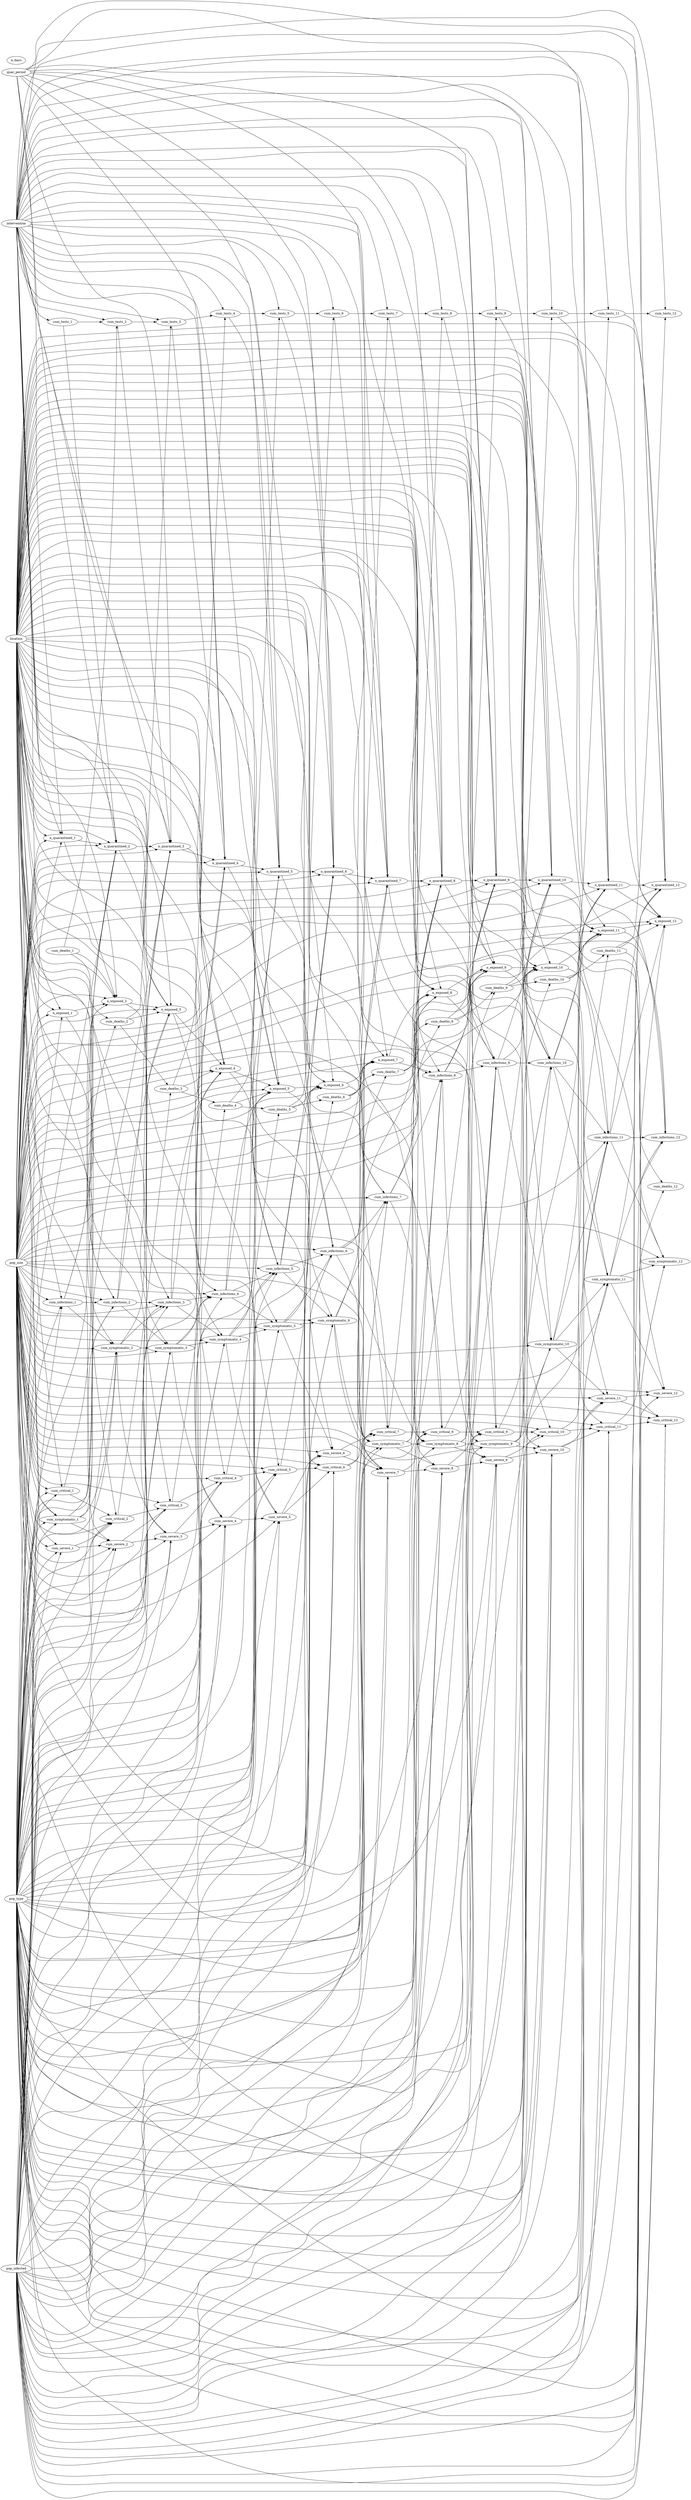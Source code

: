 digraph "" {
	graph [newrank=True,
		rankdir=LR
	];
	{
		graph [graph_name=cluster_inputs,
			label=inputs
		];
		quar_period;
		pop_type;
		pop_size;
		pop_infected;
		location;
		intervention;
		n_days;
	}
	{
		graph [graph_name=cluster_1,
			label=<t<sub>0</sub>>
		];
		n_quarantined_1;
		n_exposed_1;
		cum_infections_1;
		cum_symptomatic_1;
		cum_severe_1;
		cum_critical_1;
		cum_tests_1;
		cum_deaths_1;
	}
	{
		graph [graph_name=cluster_2,
			label=<t<sub>2</sub>>
		];
		cum_tests_2;
		n_quarantined_2;
		n_exposed_2;
		cum_infections_2;
		cum_symptomatic_2;
		cum_severe_2;
		cum_critical_2;
		cum_deaths_2;
	}
	{
		graph [graph_name=cluster_3,
			label=<t<sub>3</sub>>
		];
		cum_tests_3;
		n_quarantined_3;
		n_exposed_3;
		cum_infections_3;
		cum_symptomatic_3;
		cum_severe_3;
		cum_critical_3;
		cum_deaths_3;
	}
	{
		graph [graph_name=cluster_4,
			label=<t<sub>4</sub>>
		];
		cum_tests_4;
		n_quarantined_4;
		n_exposed_4;
		cum_infections_4;
		cum_symptomatic_4;
		cum_severe_4;
		cum_critical_4;
		cum_deaths_4;
	}
	{
		graph [graph_name=cluster_5,
			label=<t<sub>5</sub>>
		];
		cum_tests_5;
		n_quarantined_5;
		n_exposed_5;
		cum_infections_5;
		cum_symptomatic_5;
		cum_severe_5;
		cum_critical_5;
		cum_deaths_5;
	}
	{
		graph [graph_name=cluster_6,
			label=<t<sub>6</sub>>
		];
		cum_tests_6;
		n_quarantined_6;
		n_exposed_6;
		cum_infections_6;
		cum_symptomatic_6;
		cum_severe_6;
		cum_critical_6;
		cum_deaths_6;
	}
	{
		graph [graph_name=cluster_7,
			label=<t<sub>7</sub>>
		];
		cum_tests_7;
		n_quarantined_7;
		n_exposed_7;
		cum_infections_7;
		cum_symptomatic_7;
		cum_severe_7;
		cum_critical_7;
		cum_deaths_7;
	}
	{
		graph [graph_name=cluster_8,
			label=<t<sub>8</sub>>
		];
		cum_tests_8;
		n_quarantined_8;
		n_exposed_8;
		cum_infections_8;
		cum_symptomatic_8;
		cum_severe_8;
		cum_critical_8;
		cum_deaths_8;
	}
	{
		graph [graph_name=cluster_9,
			label=<t<sub>9</sub>>
		];
		cum_tests_9;
		n_quarantined_9;
		n_exposed_9;
		cum_infections_9;
		cum_symptomatic_9;
		cum_severe_9;
		cum_critical_9;
		cum_deaths_9;
	}
	{
		graph [graph_name=cluster_10,
			label=<t<sub>10</sub>>
		];
		cum_tests_10;
		n_quarantined_10;
		n_exposed_10;
		cum_infections_10;
		cum_symptomatic_10;
		cum_severe_10;
		cum_critical_10;
		cum_deaths_10;
	}
	{
		graph [graph_name=cluster_11,
			label=<t<sub>11</sub>>
		];
		cum_tests_11;
		n_quarantined_11;
		n_exposed_11;
		cum_infections_11;
		cum_symptomatic_11;
		cum_severe_11;
		cum_critical_11;
		cum_deaths_11;
	}
	{
		graph [graph_name=cluster_12,
			label=<t<sub>12</sub>>
		];
		cum_tests_12;
		n_quarantined_12;
		n_exposed_12;
		cum_infections_12;
		cum_symptomatic_12;
		cum_severe_12;
		cum_critical_12;
		cum_deaths_12;
	}
	quar_period -> n_quarantined_1;
	quar_period -> n_quarantined_2;
	quar_period -> n_quarantined_3;
	quar_period -> n_quarantined_4;
	quar_period -> n_quarantined_5;
	quar_period -> n_quarantined_6;
	quar_period -> n_quarantined_7;
	quar_period -> n_quarantined_8;
	quar_period -> n_quarantined_9;
	quar_period -> n_quarantined_10;
	quar_period -> n_quarantined_11;
	quar_period -> n_quarantined_12;
	n_quarantined_1 -> n_quarantined_2;
	n_quarantined_1 -> n_exposed_2;
	pop_type -> n_quarantined_1;
	pop_type -> n_exposed_1;
	pop_type -> cum_infections_1;
	pop_type -> cum_symptomatic_1;
	pop_type -> cum_severe_1;
	pop_type -> cum_critical_1;
	pop_type -> n_quarantined_2;
	pop_type -> n_exposed_2;
	pop_type -> cum_infections_2;
	pop_type -> cum_symptomatic_2;
	pop_type -> cum_severe_2;
	pop_type -> cum_critical_2;
	pop_type -> n_quarantined_3;
	pop_type -> n_exposed_3;
	pop_type -> cum_infections_3;
	pop_type -> cum_symptomatic_3;
	pop_type -> cum_severe_3;
	pop_type -> cum_critical_3;
	pop_type -> n_quarantined_4;
	pop_type -> n_exposed_4;
	pop_type -> cum_infections_4;
	pop_type -> cum_symptomatic_4;
	pop_type -> cum_severe_4;
	pop_type -> cum_critical_4;
	pop_type -> n_quarantined_5;
	pop_type -> n_exposed_5;
	pop_type -> cum_infections_5;
	pop_type -> cum_symptomatic_5;
	pop_type -> cum_severe_5;
	pop_type -> cum_critical_5;
	pop_type -> n_quarantined_6;
	pop_type -> n_exposed_6;
	pop_type -> cum_infections_6;
	pop_type -> cum_symptomatic_6;
	pop_type -> cum_severe_6;
	pop_type -> cum_critical_6;
	pop_type -> n_quarantined_7;
	pop_type -> n_exposed_7;
	pop_type -> cum_infections_7;
	pop_type -> cum_symptomatic_7;
	pop_type -> cum_severe_7;
	pop_type -> cum_critical_7;
	pop_type -> n_quarantined_8;
	pop_type -> n_exposed_8;
	pop_type -> cum_infections_8;
	pop_type -> cum_symptomatic_8;
	pop_type -> cum_severe_8;
	pop_type -> cum_critical_8;
	pop_type -> n_quarantined_9;
	pop_type -> n_exposed_9;
	pop_type -> cum_infections_9;
	pop_type -> cum_symptomatic_9;
	pop_type -> cum_severe_9;
	pop_type -> cum_critical_9;
	pop_type -> n_quarantined_10;
	pop_type -> n_exposed_10;
	pop_type -> cum_infections_10;
	pop_type -> cum_symptomatic_10;
	pop_type -> cum_severe_10;
	pop_type -> cum_critical_10;
	pop_type -> n_quarantined_11;
	pop_type -> n_exposed_11;
	pop_type -> cum_infections_11;
	pop_type -> cum_symptomatic_11;
	pop_type -> cum_severe_11;
	pop_type -> cum_critical_11;
	pop_type -> n_quarantined_12;
	pop_type -> n_exposed_12;
	pop_type -> cum_infections_12;
	pop_type -> cum_symptomatic_12;
	pop_type -> cum_severe_12;
	pop_type -> cum_critical_12;
	n_exposed_1 -> n_exposed_2;
	n_exposed_1 -> cum_infections_2;
	cum_infections_1 -> n_quarantined_2;
	cum_infections_1 -> n_exposed_2;
	cum_infections_1 -> cum_infections_2;
	cum_infections_1 -> cum_symptomatic_2;
	cum_symptomatic_1 -> n_quarantined_2;
	cum_symptomatic_1 -> cum_infections_2;
	cum_symptomatic_1 -> cum_symptomatic_2;
	cum_symptomatic_1 -> cum_severe_2;
	cum_severe_1 -> cum_severe_2;
	cum_severe_1 -> cum_critical_2;
	cum_critical_1 -> cum_critical_2;
	cum_critical_1 -> cum_deaths_2;
	pop_size -> n_quarantined_1;
	pop_size -> n_exposed_1;
	pop_size -> cum_infections_1;
	pop_size -> cum_symptomatic_1;
	pop_size -> cum_severe_1;
	pop_size -> cum_critical_1;
	pop_size -> n_quarantined_2;
	pop_size -> n_exposed_2;
	pop_size -> cum_infections_2;
	pop_size -> cum_symptomatic_2;
	pop_size -> cum_severe_2;
	pop_size -> cum_critical_2;
	pop_size -> n_quarantined_3;
	pop_size -> n_exposed_3;
	pop_size -> cum_infections_3;
	pop_size -> cum_symptomatic_3;
	pop_size -> cum_severe_3;
	pop_size -> cum_critical_3;
	pop_size -> n_quarantined_4;
	pop_size -> n_exposed_4;
	pop_size -> cum_infections_4;
	pop_size -> cum_symptomatic_4;
	pop_size -> cum_severe_4;
	pop_size -> cum_critical_4;
	pop_size -> n_quarantined_5;
	pop_size -> n_exposed_5;
	pop_size -> cum_infections_5;
	pop_size -> cum_symptomatic_5;
	pop_size -> cum_severe_5;
	pop_size -> cum_critical_5;
	pop_size -> n_quarantined_6;
	pop_size -> n_exposed_6;
	pop_size -> cum_infections_6;
	pop_size -> cum_symptomatic_6;
	pop_size -> cum_severe_6;
	pop_size -> cum_critical_6;
	pop_size -> n_quarantined_7;
	pop_size -> n_exposed_7;
	pop_size -> cum_infections_7;
	pop_size -> cum_symptomatic_7;
	pop_size -> cum_severe_7;
	pop_size -> cum_critical_7;
	pop_size -> n_quarantined_8;
	pop_size -> n_exposed_8;
	pop_size -> cum_infections_8;
	pop_size -> cum_symptomatic_8;
	pop_size -> cum_severe_8;
	pop_size -> cum_critical_8;
	pop_size -> n_quarantined_9;
	pop_size -> n_exposed_9;
	pop_size -> cum_infections_9;
	pop_size -> cum_symptomatic_9;
	pop_size -> cum_severe_9;
	pop_size -> cum_critical_9;
	pop_size -> n_quarantined_10;
	pop_size -> n_exposed_10;
	pop_size -> cum_infections_10;
	pop_size -> cum_symptomatic_10;
	pop_size -> cum_severe_10;
	pop_size -> cum_critical_10;
	pop_size -> n_quarantined_11;
	pop_size -> n_exposed_11;
	pop_size -> cum_infections_11;
	pop_size -> cum_symptomatic_11;
	pop_size -> cum_severe_11;
	pop_size -> cum_critical_11;
	pop_size -> n_quarantined_12;
	pop_size -> n_exposed_12;
	pop_size -> cum_infections_12;
	pop_size -> cum_symptomatic_12;
	pop_size -> cum_severe_12;
	pop_size -> cum_critical_12;
	pop_infected -> cum_infections_1;
	pop_infected -> cum_symptomatic_1;
	pop_infected -> cum_severe_1;
	pop_infected -> cum_critical_1;
	pop_infected -> cum_infections_2;
	pop_infected -> cum_symptomatic_2;
	pop_infected -> cum_severe_2;
	pop_infected -> cum_critical_2;
	pop_infected -> cum_infections_3;
	pop_infected -> cum_symptomatic_3;
	pop_infected -> cum_severe_3;
	pop_infected -> cum_critical_3;
	pop_infected -> cum_infections_4;
	pop_infected -> cum_symptomatic_4;
	pop_infected -> cum_severe_4;
	pop_infected -> cum_critical_4;
	pop_infected -> cum_infections_5;
	pop_infected -> cum_symptomatic_5;
	pop_infected -> cum_severe_5;
	pop_infected -> cum_critical_5;
	pop_infected -> cum_infections_6;
	pop_infected -> cum_symptomatic_6;
	pop_infected -> cum_severe_6;
	pop_infected -> cum_critical_6;
	pop_infected -> cum_infections_7;
	pop_infected -> cum_symptomatic_7;
	pop_infected -> cum_severe_7;
	pop_infected -> cum_critical_7;
	pop_infected -> cum_infections_8;
	pop_infected -> cum_symptomatic_8;
	pop_infected -> cum_severe_8;
	pop_infected -> cum_critical_8;
	pop_infected -> cum_infections_9;
	pop_infected -> cum_symptomatic_9;
	pop_infected -> cum_severe_9;
	pop_infected -> cum_critical_9;
	pop_infected -> cum_infections_10;
	pop_infected -> cum_symptomatic_10;
	pop_infected -> cum_severe_10;
	pop_infected -> cum_critical_10;
	pop_infected -> cum_infections_11;
	pop_infected -> cum_symptomatic_11;
	pop_infected -> cum_severe_11;
	pop_infected -> cum_critical_11;
	pop_infected -> cum_infections_12;
	pop_infected -> cum_symptomatic_12;
	pop_infected -> cum_severe_12;
	pop_infected -> cum_critical_12;
	location -> n_quarantined_1;
	location -> n_exposed_1;
	location -> cum_infections_1;
	location -> cum_symptomatic_1;
	location -> cum_severe_1;
	location -> cum_critical_1;
	location -> n_quarantined_2;
	location -> n_exposed_2;
	location -> cum_infections_2;
	location -> cum_symptomatic_2;
	location -> cum_severe_2;
	location -> cum_critical_2;
	location -> n_quarantined_3;
	location -> n_exposed_3;
	location -> cum_infections_3;
	location -> cum_symptomatic_3;
	location -> cum_severe_3;
	location -> cum_critical_3;
	location -> n_quarantined_4;
	location -> n_exposed_4;
	location -> cum_infections_4;
	location -> cum_symptomatic_4;
	location -> cum_severe_4;
	location -> cum_critical_4;
	location -> n_quarantined_5;
	location -> n_exposed_5;
	location -> cum_infections_5;
	location -> cum_symptomatic_5;
	location -> cum_severe_5;
	location -> cum_critical_5;
	location -> n_quarantined_6;
	location -> n_exposed_6;
	location -> cum_infections_6;
	location -> cum_symptomatic_6;
	location -> cum_severe_6;
	location -> cum_critical_6;
	location -> n_quarantined_7;
	location -> n_exposed_7;
	location -> cum_infections_7;
	location -> cum_symptomatic_7;
	location -> cum_severe_7;
	location -> cum_critical_7;
	location -> n_quarantined_8;
	location -> n_exposed_8;
	location -> cum_infections_8;
	location -> cum_symptomatic_8;
	location -> cum_severe_8;
	location -> cum_critical_8;
	location -> n_quarantined_9;
	location -> n_exposed_9;
	location -> cum_infections_9;
	location -> cum_symptomatic_9;
	location -> cum_severe_9;
	location -> cum_critical_9;
	location -> n_quarantined_10;
	location -> n_exposed_10;
	location -> cum_infections_10;
	location -> cum_symptomatic_10;
	location -> cum_severe_10;
	location -> cum_critical_10;
	location -> n_quarantined_11;
	location -> n_exposed_11;
	location -> cum_infections_11;
	location -> cum_symptomatic_11;
	location -> cum_severe_11;
	location -> cum_critical_11;
	location -> n_quarantined_12;
	location -> n_exposed_12;
	location -> cum_infections_12;
	location -> cum_symptomatic_12;
	location -> cum_severe_12;
	location -> cum_critical_12;
	intervention -> n_quarantined_1;
	intervention -> n_exposed_1;
	intervention -> cum_tests_1;
	intervention -> cum_tests_2;
	intervention -> n_quarantined_2;
	intervention -> n_exposed_2;
	intervention -> cum_tests_3;
	intervention -> n_quarantined_3;
	intervention -> n_exposed_3;
	intervention -> cum_tests_4;
	intervention -> n_quarantined_4;
	intervention -> n_exposed_4;
	intervention -> cum_tests_5;
	intervention -> n_quarantined_5;
	intervention -> n_exposed_5;
	intervention -> cum_tests_6;
	intervention -> n_quarantined_6;
	intervention -> n_exposed_6;
	intervention -> cum_tests_7;
	intervention -> n_quarantined_7;
	intervention -> n_exposed_7;
	intervention -> cum_tests_8;
	intervention -> n_quarantined_8;
	intervention -> n_exposed_8;
	intervention -> cum_tests_9;
	intervention -> n_quarantined_9;
	intervention -> n_exposed_9;
	intervention -> cum_tests_10;
	intervention -> n_quarantined_10;
	intervention -> n_exposed_10;
	intervention -> cum_tests_11;
	intervention -> n_quarantined_11;
	intervention -> n_exposed_11;
	intervention -> cum_tests_12;
	intervention -> n_quarantined_12;
	intervention -> n_exposed_12;
	cum_tests_1 -> cum_tests_2;
	cum_tests_1 -> n_quarantined_2;
	cum_deaths_1 -> cum_tests_2;
	cum_deaths_1 -> n_exposed_2;
	cum_deaths_1 -> cum_deaths_2;
	cum_tests_2 -> cum_tests_3;
	cum_tests_2 -> n_quarantined_3;
	n_quarantined_2 -> n_quarantined_3;
	n_quarantined_2 -> n_exposed_3;
	n_exposed_2 -> n_exposed_3;
	n_exposed_2 -> cum_infections_3;
	cum_infections_2 -> n_quarantined_3;
	cum_infections_2 -> n_exposed_3;
	cum_infections_2 -> cum_infections_3;
	cum_infections_2 -> cum_symptomatic_3;
	cum_symptomatic_2 -> n_quarantined_3;
	cum_symptomatic_2 -> cum_infections_3;
	cum_symptomatic_2 -> cum_symptomatic_3;
	cum_symptomatic_2 -> cum_severe_3;
	cum_severe_2 -> cum_severe_3;
	cum_severe_2 -> cum_critical_3;
	cum_critical_2 -> cum_critical_3;
	cum_critical_2 -> cum_deaths_3;
	cum_deaths_2 -> cum_tests_3;
	cum_deaths_2 -> n_exposed_3;
	cum_deaths_2 -> cum_deaths_3;
	cum_tests_3 -> cum_tests_4;
	cum_tests_3 -> n_quarantined_4;
	n_quarantined_3 -> n_quarantined_4;
	n_quarantined_3 -> n_exposed_4;
	n_exposed_3 -> n_exposed_4;
	n_exposed_3 -> cum_infections_4;
	cum_infections_3 -> n_quarantined_4;
	cum_infections_3 -> n_exposed_4;
	cum_infections_3 -> cum_infections_4;
	cum_infections_3 -> cum_symptomatic_4;
	cum_symptomatic_3 -> n_quarantined_4;
	cum_symptomatic_3 -> cum_infections_4;
	cum_symptomatic_3 -> cum_symptomatic_4;
	cum_symptomatic_3 -> cum_severe_4;
	cum_severe_3 -> cum_severe_4;
	cum_severe_3 -> cum_critical_4;
	cum_critical_3 -> cum_critical_4;
	cum_critical_3 -> cum_deaths_4;
	cum_deaths_3 -> cum_tests_4;
	cum_deaths_3 -> n_exposed_4;
	cum_deaths_3 -> cum_deaths_4;
	cum_tests_4 -> cum_tests_5;
	cum_tests_4 -> n_quarantined_5;
	n_quarantined_4 -> n_quarantined_5;
	n_quarantined_4 -> n_exposed_5;
	n_exposed_4 -> n_exposed_5;
	n_exposed_4 -> cum_infections_5;
	cum_infections_4 -> n_quarantined_5;
	cum_infections_4 -> n_exposed_5;
	cum_infections_4 -> cum_infections_5;
	cum_infections_4 -> cum_symptomatic_5;
	cum_symptomatic_4 -> n_quarantined_5;
	cum_symptomatic_4 -> cum_infections_5;
	cum_symptomatic_4 -> cum_symptomatic_5;
	cum_symptomatic_4 -> cum_severe_5;
	cum_severe_4 -> cum_severe_5;
	cum_severe_4 -> cum_critical_5;
	cum_critical_4 -> cum_critical_5;
	cum_critical_4 -> cum_deaths_5;
	cum_deaths_4 -> cum_tests_5;
	cum_deaths_4 -> n_exposed_5;
	cum_deaths_4 -> cum_deaths_5;
	cum_tests_5 -> cum_tests_6;
	cum_tests_5 -> n_quarantined_6;
	n_quarantined_5 -> n_quarantined_6;
	n_quarantined_5 -> n_exposed_6;
	n_exposed_5 -> n_exposed_6;
	n_exposed_5 -> cum_infections_6;
	cum_infections_5 -> n_quarantined_6;
	cum_infections_5 -> n_exposed_6;
	cum_infections_5 -> cum_infections_6;
	cum_infections_5 -> cum_symptomatic_6;
	cum_symptomatic_5 -> n_quarantined_6;
	cum_symptomatic_5 -> cum_infections_6;
	cum_symptomatic_5 -> cum_symptomatic_6;
	cum_symptomatic_5 -> cum_severe_6;
	cum_severe_5 -> cum_severe_6;
	cum_severe_5 -> cum_critical_6;
	cum_critical_5 -> cum_critical_6;
	cum_critical_5 -> cum_deaths_6;
	cum_deaths_5 -> cum_tests_6;
	cum_deaths_5 -> n_exposed_6;
	cum_deaths_5 -> cum_deaths_6;
	cum_tests_6 -> cum_tests_7;
	cum_tests_6 -> n_quarantined_7;
	n_quarantined_6 -> n_quarantined_7;
	n_quarantined_6 -> n_exposed_7;
	n_exposed_6 -> n_exposed_7;
	n_exposed_6 -> cum_infections_7;
	cum_infections_6 -> n_quarantined_7;
	cum_infections_6 -> n_exposed_7;
	cum_infections_6 -> cum_infections_7;
	cum_infections_6 -> cum_symptomatic_7;
	cum_symptomatic_6 -> n_quarantined_7;
	cum_symptomatic_6 -> cum_infections_7;
	cum_symptomatic_6 -> cum_symptomatic_7;
	cum_symptomatic_6 -> cum_severe_7;
	cum_severe_6 -> cum_severe_7;
	cum_severe_6 -> cum_critical_7;
	cum_critical_6 -> cum_critical_7;
	cum_critical_6 -> cum_deaths_7;
	cum_deaths_6 -> cum_tests_7;
	cum_deaths_6 -> n_exposed_7;
	cum_deaths_6 -> cum_deaths_7;
	cum_tests_7 -> cum_tests_8;
	cum_tests_7 -> n_quarantined_8;
	n_quarantined_7 -> n_quarantined_8;
	n_quarantined_7 -> n_exposed_8;
	n_exposed_7 -> n_exposed_8;
	n_exposed_7 -> cum_infections_8;
	cum_infections_7 -> n_quarantined_8;
	cum_infections_7 -> n_exposed_8;
	cum_infections_7 -> cum_infections_8;
	cum_infections_7 -> cum_symptomatic_8;
	cum_symptomatic_7 -> n_quarantined_8;
	cum_symptomatic_7 -> cum_infections_8;
	cum_symptomatic_7 -> cum_symptomatic_8;
	cum_symptomatic_7 -> cum_severe_8;
	cum_severe_7 -> cum_severe_8;
	cum_severe_7 -> cum_critical_8;
	cum_critical_7 -> cum_critical_8;
	cum_critical_7 -> cum_deaths_8;
	cum_deaths_7 -> cum_tests_8;
	cum_deaths_7 -> n_exposed_8;
	cum_deaths_7 -> cum_deaths_8;
	cum_tests_8 -> cum_tests_9;
	cum_tests_8 -> n_quarantined_9;
	n_quarantined_8 -> n_quarantined_9;
	n_quarantined_8 -> n_exposed_9;
	n_exposed_8 -> n_exposed_9;
	n_exposed_8 -> cum_infections_9;
	cum_infections_8 -> n_quarantined_9;
	cum_infections_8 -> n_exposed_9;
	cum_infections_8 -> cum_infections_9;
	cum_infections_8 -> cum_symptomatic_9;
	cum_symptomatic_8 -> n_quarantined_9;
	cum_symptomatic_8 -> cum_infections_9;
	cum_symptomatic_8 -> cum_symptomatic_9;
	cum_symptomatic_8 -> cum_severe_9;
	cum_severe_8 -> cum_severe_9;
	cum_severe_8 -> cum_critical_9;
	cum_critical_8 -> cum_critical_9;
	cum_critical_8 -> cum_deaths_9;
	cum_deaths_8 -> cum_tests_9;
	cum_deaths_8 -> n_exposed_9;
	cum_deaths_8 -> cum_deaths_9;
	cum_tests_9 -> cum_tests_10;
	cum_tests_9 -> n_quarantined_10;
	n_quarantined_9 -> n_quarantined_10;
	n_quarantined_9 -> n_exposed_10;
	n_exposed_9 -> n_exposed_10;
	n_exposed_9 -> cum_infections_10;
	cum_infections_9 -> n_quarantined_10;
	cum_infections_9 -> n_exposed_10;
	cum_infections_9 -> cum_infections_10;
	cum_infections_9 -> cum_symptomatic_10;
	cum_symptomatic_9 -> n_quarantined_10;
	cum_symptomatic_9 -> cum_infections_10;
	cum_symptomatic_9 -> cum_symptomatic_10;
	cum_symptomatic_9 -> cum_severe_10;
	cum_severe_9 -> cum_severe_10;
	cum_severe_9 -> cum_critical_10;
	cum_critical_9 -> cum_critical_10;
	cum_critical_9 -> cum_deaths_10;
	cum_deaths_9 -> cum_tests_10;
	cum_deaths_9 -> n_exposed_10;
	cum_deaths_9 -> cum_deaths_10;
	cum_tests_10 -> cum_tests_11;
	cum_tests_10 -> n_quarantined_11;
	n_quarantined_10 -> n_quarantined_11;
	n_quarantined_10 -> n_exposed_11;
	n_exposed_10 -> n_exposed_11;
	n_exposed_10 -> cum_infections_11;
	cum_infections_10 -> n_quarantined_11;
	cum_infections_10 -> n_exposed_11;
	cum_infections_10 -> cum_infections_11;
	cum_infections_10 -> cum_symptomatic_11;
	cum_symptomatic_10 -> n_quarantined_11;
	cum_symptomatic_10 -> cum_infections_11;
	cum_symptomatic_10 -> cum_symptomatic_11;
	cum_symptomatic_10 -> cum_severe_11;
	cum_severe_10 -> cum_severe_11;
	cum_severe_10 -> cum_critical_11;
	cum_critical_10 -> cum_critical_11;
	cum_critical_10 -> cum_deaths_11;
	cum_deaths_10 -> cum_tests_11;
	cum_deaths_10 -> n_exposed_11;
	cum_deaths_10 -> cum_deaths_11;
	cum_tests_11 -> cum_tests_12;
	cum_tests_11 -> n_quarantined_12;
	n_quarantined_11 -> n_quarantined_12;
	n_quarantined_11 -> n_exposed_12;
	n_exposed_11 -> n_exposed_12;
	n_exposed_11 -> cum_infections_12;
	cum_infections_11 -> n_quarantined_12;
	cum_infections_11 -> n_exposed_12;
	cum_infections_11 -> cum_infections_12;
	cum_infections_11 -> cum_symptomatic_12;
	cum_symptomatic_11 -> n_quarantined_12;
	cum_symptomatic_11 -> cum_infections_12;
	cum_symptomatic_11 -> cum_symptomatic_12;
	cum_symptomatic_11 -> cum_severe_12;
	cum_severe_11 -> cum_severe_12;
	cum_severe_11 -> cum_critical_12;
	cum_critical_11 -> cum_critical_12;
	cum_critical_11 -> cum_deaths_12;
	cum_deaths_11 -> cum_tests_12;
	cum_deaths_11 -> n_exposed_12;
	cum_deaths_11 -> cum_deaths_12;
}
